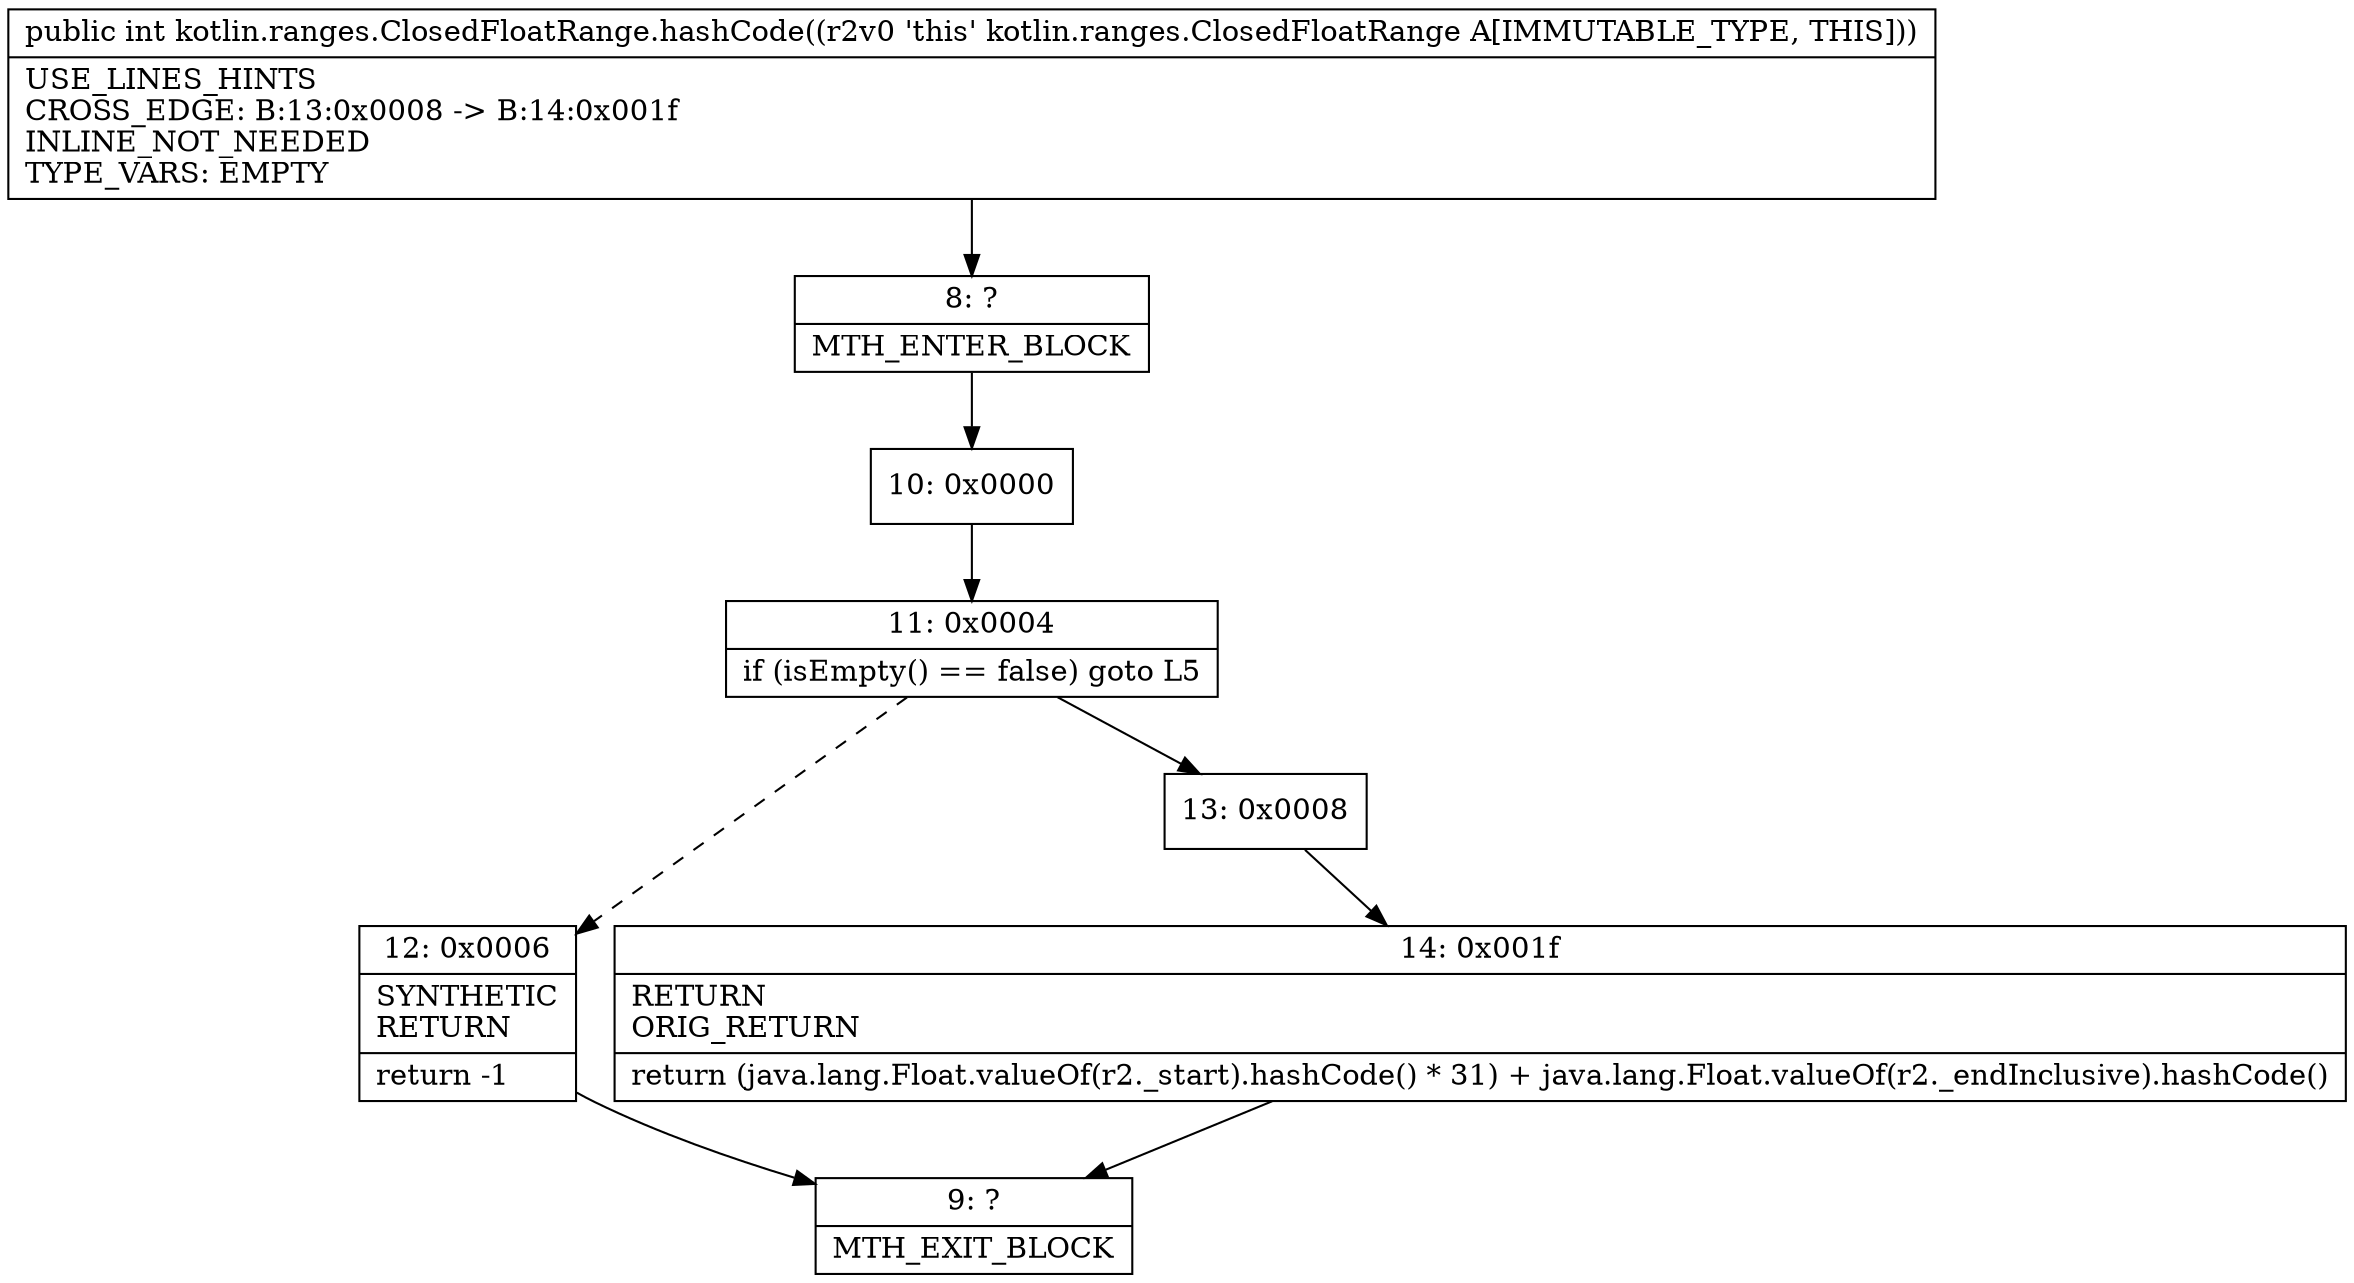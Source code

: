 digraph "CFG forkotlin.ranges.ClosedFloatRange.hashCode()I" {
Node_8 [shape=record,label="{8\:\ ?|MTH_ENTER_BLOCK\l}"];
Node_10 [shape=record,label="{10\:\ 0x0000}"];
Node_11 [shape=record,label="{11\:\ 0x0004|if (isEmpty() == false) goto L5\l}"];
Node_12 [shape=record,label="{12\:\ 0x0006|SYNTHETIC\lRETURN\l|return \-1\l}"];
Node_9 [shape=record,label="{9\:\ ?|MTH_EXIT_BLOCK\l}"];
Node_13 [shape=record,label="{13\:\ 0x0008}"];
Node_14 [shape=record,label="{14\:\ 0x001f|RETURN\lORIG_RETURN\l|return (java.lang.Float.valueOf(r2._start).hashCode() * 31) + java.lang.Float.valueOf(r2._endInclusive).hashCode()\l}"];
MethodNode[shape=record,label="{public int kotlin.ranges.ClosedFloatRange.hashCode((r2v0 'this' kotlin.ranges.ClosedFloatRange A[IMMUTABLE_TYPE, THIS]))  | USE_LINES_HINTS\lCROSS_EDGE: B:13:0x0008 \-\> B:14:0x001f\lINLINE_NOT_NEEDED\lTYPE_VARS: EMPTY\l}"];
MethodNode -> Node_8;Node_8 -> Node_10;
Node_10 -> Node_11;
Node_11 -> Node_12[style=dashed];
Node_11 -> Node_13;
Node_12 -> Node_9;
Node_13 -> Node_14;
Node_14 -> Node_9;
}


